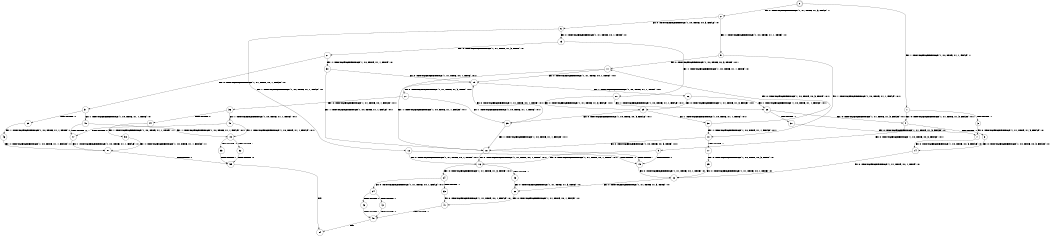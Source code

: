 digraph BCG {
size = "7, 10.5";
center = TRUE;
node [shape = circle];
0 [peripheries = 2];
0 -> 1 [label = "EX !1 !ATOMIC_EXCH_BRANCH (1, +0, TRUE, +1, 1, FALSE) !::"];
0 -> 2 [label = "EX !0 !ATOMIC_EXCH_BRANCH (1, +1, TRUE, +1, 3, FALSE) !::"];
1 -> 3 [label = "TERMINATE !1"];
1 -> 4 [label = "EX !0 !ATOMIC_EXCH_BRANCH (1, +1, TRUE, +1, 3, FALSE) !:0:1:"];
2 -> 5 [label = "EX !1 !ATOMIC_EXCH_BRANCH (1, +0, TRUE, +1, 1, TRUE) !:0:"];
2 -> 6 [label = "EX !0 !ATOMIC_EXCH_BRANCH (1, +0, TRUE, +0, 3, FALSE) !:0:"];
3 -> 7 [label = "EX !0 !ATOMIC_EXCH_BRANCH (1, +1, TRUE, +1, 3, FALSE) !:0:"];
4 -> 8 [label = "TERMINATE !1"];
4 -> 9 [label = "EX !0 !ATOMIC_EXCH_BRANCH (1, +0, TRUE, +0, 3, FALSE) !:0:1:"];
5 -> 10 [label = "EX !1 !ATOMIC_EXCH_BRANCH (1, +0, TRUE, +1, 1, FALSE) !:0:1:"];
5 -> 11 [label = "EX !0 !ATOMIC_EXCH_BRANCH (1, +0, TRUE, +0, 3, TRUE) !:0:1:"];
6 -> 12 [label = "EX !1 !ATOMIC_EXCH_BRANCH (1, +0, TRUE, +1, 1, FALSE) !:0:"];
6 -> 13 [label = "EX !0 !ATOMIC_EXCH_BRANCH (1, +1, TRUE, +0, 1, TRUE) !:0:"];
7 -> 14 [label = "EX !0 !ATOMIC_EXCH_BRANCH (1, +0, TRUE, +0, 3, FALSE) !:0:"];
8 -> 14 [label = "EX !0 !ATOMIC_EXCH_BRANCH (1, +0, TRUE, +0, 3, FALSE) !:0:"];
9 -> 15 [label = "TERMINATE !1"];
9 -> 16 [label = "EX !0 !ATOMIC_EXCH_BRANCH (1, +1, TRUE, +0, 1, TRUE) !:0:1:"];
10 -> 17 [label = "TERMINATE !1"];
10 -> 18 [label = "EX !0 !ATOMIC_EXCH_BRANCH (1, +0, TRUE, +0, 3, TRUE) !:0:1:"];
11 -> 18 [label = "EX !1 !ATOMIC_EXCH_BRANCH (1, +0, TRUE, +1, 1, FALSE) !:0:1:"];
11 -> 19 [label = "EX !0 !ATOMIC_EXCH_BRANCH (1, +1, TRUE, +0, 1, TRUE) !:0:1:"];
12 -> 15 [label = "TERMINATE !1"];
12 -> 16 [label = "EX !0 !ATOMIC_EXCH_BRANCH (1, +1, TRUE, +0, 1, TRUE) !:0:1:"];
13 -> 20 [label = "EX !1 !ATOMIC_EXCH_BRANCH (1, +0, TRUE, +1, 1, TRUE) !:0:"];
13 -> 21 [label = "EX !0 !ATOMIC_EXCH_BRANCH (1, +1, TRUE, +1, 3, TRUE) !:0:"];
14 -> 22 [label = "EX !0 !ATOMIC_EXCH_BRANCH (1, +1, TRUE, +0, 1, TRUE) !:0:"];
15 -> 22 [label = "EX !0 !ATOMIC_EXCH_BRANCH (1, +1, TRUE, +0, 1, TRUE) !:0:"];
16 -> 23 [label = "TERMINATE !1"];
16 -> 24 [label = "EX !0 !ATOMIC_EXCH_BRANCH (1, +1, TRUE, +1, 3, TRUE) !:0:1:"];
17 -> 25 [label = "EX !0 !ATOMIC_EXCH_BRANCH (1, +0, TRUE, +0, 3, TRUE) !:0:"];
18 -> 15 [label = "TERMINATE !1"];
18 -> 16 [label = "EX !0 !ATOMIC_EXCH_BRANCH (1, +1, TRUE, +0, 1, TRUE) !:0:1:"];
19 -> 26 [label = "EX !1 !ATOMIC_EXCH_BRANCH (1, +0, TRUE, +1, 1, TRUE) !:0:1:"];
19 -> 27 [label = "EX !0 !ATOMIC_EXCH_BRANCH (1, +1, TRUE, +1, 3, TRUE) !:0:1:"];
20 -> 28 [label = "EX !1 !ATOMIC_EXCH_BRANCH (1, +0, TRUE, +1, 1, FALSE) !:0:1:"];
20 -> 29 [label = "EX !0 !ATOMIC_EXCH_BRANCH (1, +1, TRUE, +1, 3, FALSE) !:0:1:"];
21 -> 30 [label = "EX !1 !ATOMIC_EXCH_BRANCH (1, +0, TRUE, +1, 1, TRUE) !:0:"];
21 -> 31 [label = "EX !0 !ATOMIC_EXCH_BRANCH (1, +1, TRUE, +0, 1, FALSE) !:0:"];
22 -> 32 [label = "EX !0 !ATOMIC_EXCH_BRANCH (1, +1, TRUE, +1, 3, TRUE) !:0:"];
23 -> 32 [label = "EX !0 !ATOMIC_EXCH_BRANCH (1, +1, TRUE, +1, 3, TRUE) !:0:"];
24 -> 33 [label = "TERMINATE !1"];
24 -> 34 [label = "EX !0 !ATOMIC_EXCH_BRANCH (1, +1, TRUE, +0, 1, FALSE) !:0:1:"];
25 -> 22 [label = "EX !0 !ATOMIC_EXCH_BRANCH (1, +1, TRUE, +0, 1, TRUE) !:0:"];
26 -> 28 [label = "EX !1 !ATOMIC_EXCH_BRANCH (1, +0, TRUE, +1, 1, FALSE) !:0:1:"];
26 -> 29 [label = "EX !0 !ATOMIC_EXCH_BRANCH (1, +1, TRUE, +1, 3, FALSE) !:0:1:"];
27 -> 35 [label = "EX !1 !ATOMIC_EXCH_BRANCH (1, +0, TRUE, +1, 1, TRUE) !:0:1:"];
27 -> 36 [label = "EX !0 !ATOMIC_EXCH_BRANCH (1, +1, TRUE, +0, 1, FALSE) !:0:1:"];
28 -> 37 [label = "TERMINATE !1"];
28 -> 4 [label = "EX !0 !ATOMIC_EXCH_BRANCH (1, +1, TRUE, +1, 3, FALSE) !:0:1:"];
29 -> 38 [label = "EX !1 !ATOMIC_EXCH_BRANCH (1, +0, TRUE, +1, 1, TRUE) !:0:1:"];
29 -> 35 [label = "EX !0 !ATOMIC_EXCH_BRANCH (1, +0, TRUE, +0, 3, FALSE) !:0:1:"];
30 -> 18 [label = "EX !1 !ATOMIC_EXCH_BRANCH (1, +0, TRUE, +1, 1, FALSE) !:0:1:"];
30 -> 19 [label = "EX !0 !ATOMIC_EXCH_BRANCH (1, +1, TRUE, +0, 1, TRUE) !:0:1:"];
31 -> 39 [label = "TERMINATE !0"];
31 -> 40 [label = "EX !1 !ATOMIC_EXCH_BRANCH (1, +0, TRUE, +1, 1, TRUE) !:0:"];
32 -> 41 [label = "EX !0 !ATOMIC_EXCH_BRANCH (1, +1, TRUE, +0, 1, FALSE) !:0:"];
33 -> 41 [label = "EX !0 !ATOMIC_EXCH_BRANCH (1, +1, TRUE, +0, 1, FALSE) !:0:"];
34 -> 42 [label = "TERMINATE !1"];
34 -> 43 [label = "TERMINATE !0"];
35 -> 18 [label = "EX !1 !ATOMIC_EXCH_BRANCH (1, +0, TRUE, +1, 1, FALSE) !:0:1:"];
35 -> 19 [label = "EX !0 !ATOMIC_EXCH_BRANCH (1, +1, TRUE, +0, 1, TRUE) !:0:1:"];
36 -> 44 [label = "TERMINATE !0"];
36 -> 45 [label = "EX !1 !ATOMIC_EXCH_BRANCH (1, +0, TRUE, +1, 1, TRUE) !:0:1:"];
37 -> 7 [label = "EX !0 !ATOMIC_EXCH_BRANCH (1, +1, TRUE, +1, 3, FALSE) !:0:"];
38 -> 10 [label = "EX !1 !ATOMIC_EXCH_BRANCH (1, +0, TRUE, +1, 1, FALSE) !:0:1:"];
38 -> 11 [label = "EX !0 !ATOMIC_EXCH_BRANCH (1, +0, TRUE, +0, 3, TRUE) !:0:1:"];
39 -> 46 [label = "EX !1 !ATOMIC_EXCH_BRANCH (1, +0, TRUE, +1, 1, TRUE) !::"];
40 -> 47 [label = "TERMINATE !0"];
40 -> 48 [label = "EX !1 !ATOMIC_EXCH_BRANCH (1, +0, TRUE, +1, 1, FALSE) !:0:1:"];
41 -> 49 [label = "TERMINATE !0"];
42 -> 49 [label = "TERMINATE !0"];
43 -> 49 [label = "TERMINATE !1"];
44 -> 50 [label = "EX !1 !ATOMIC_EXCH_BRANCH (1, +0, TRUE, +1, 1, TRUE) !:1:"];
45 -> 47 [label = "TERMINATE !0"];
45 -> 48 [label = "EX !1 !ATOMIC_EXCH_BRANCH (1, +0, TRUE, +1, 1, FALSE) !:0:1:"];
46 -> 51 [label = "EX !1 !ATOMIC_EXCH_BRANCH (1, +0, TRUE, +1, 1, FALSE) !:1:"];
47 -> 51 [label = "EX !1 !ATOMIC_EXCH_BRANCH (1, +0, TRUE, +1, 1, FALSE) !:1:"];
48 -> 52 [label = "TERMINATE !1"];
48 -> 53 [label = "TERMINATE !0"];
49 -> 54 [label = "exit"];
50 -> 51 [label = "EX !1 !ATOMIC_EXCH_BRANCH (1, +0, TRUE, +1, 1, FALSE) !:1:"];
51 -> 55 [label = "TERMINATE !1"];
52 -> 55 [label = "TERMINATE !0"];
53 -> 55 [label = "TERMINATE !1"];
55 -> 54 [label = "exit"];
}

